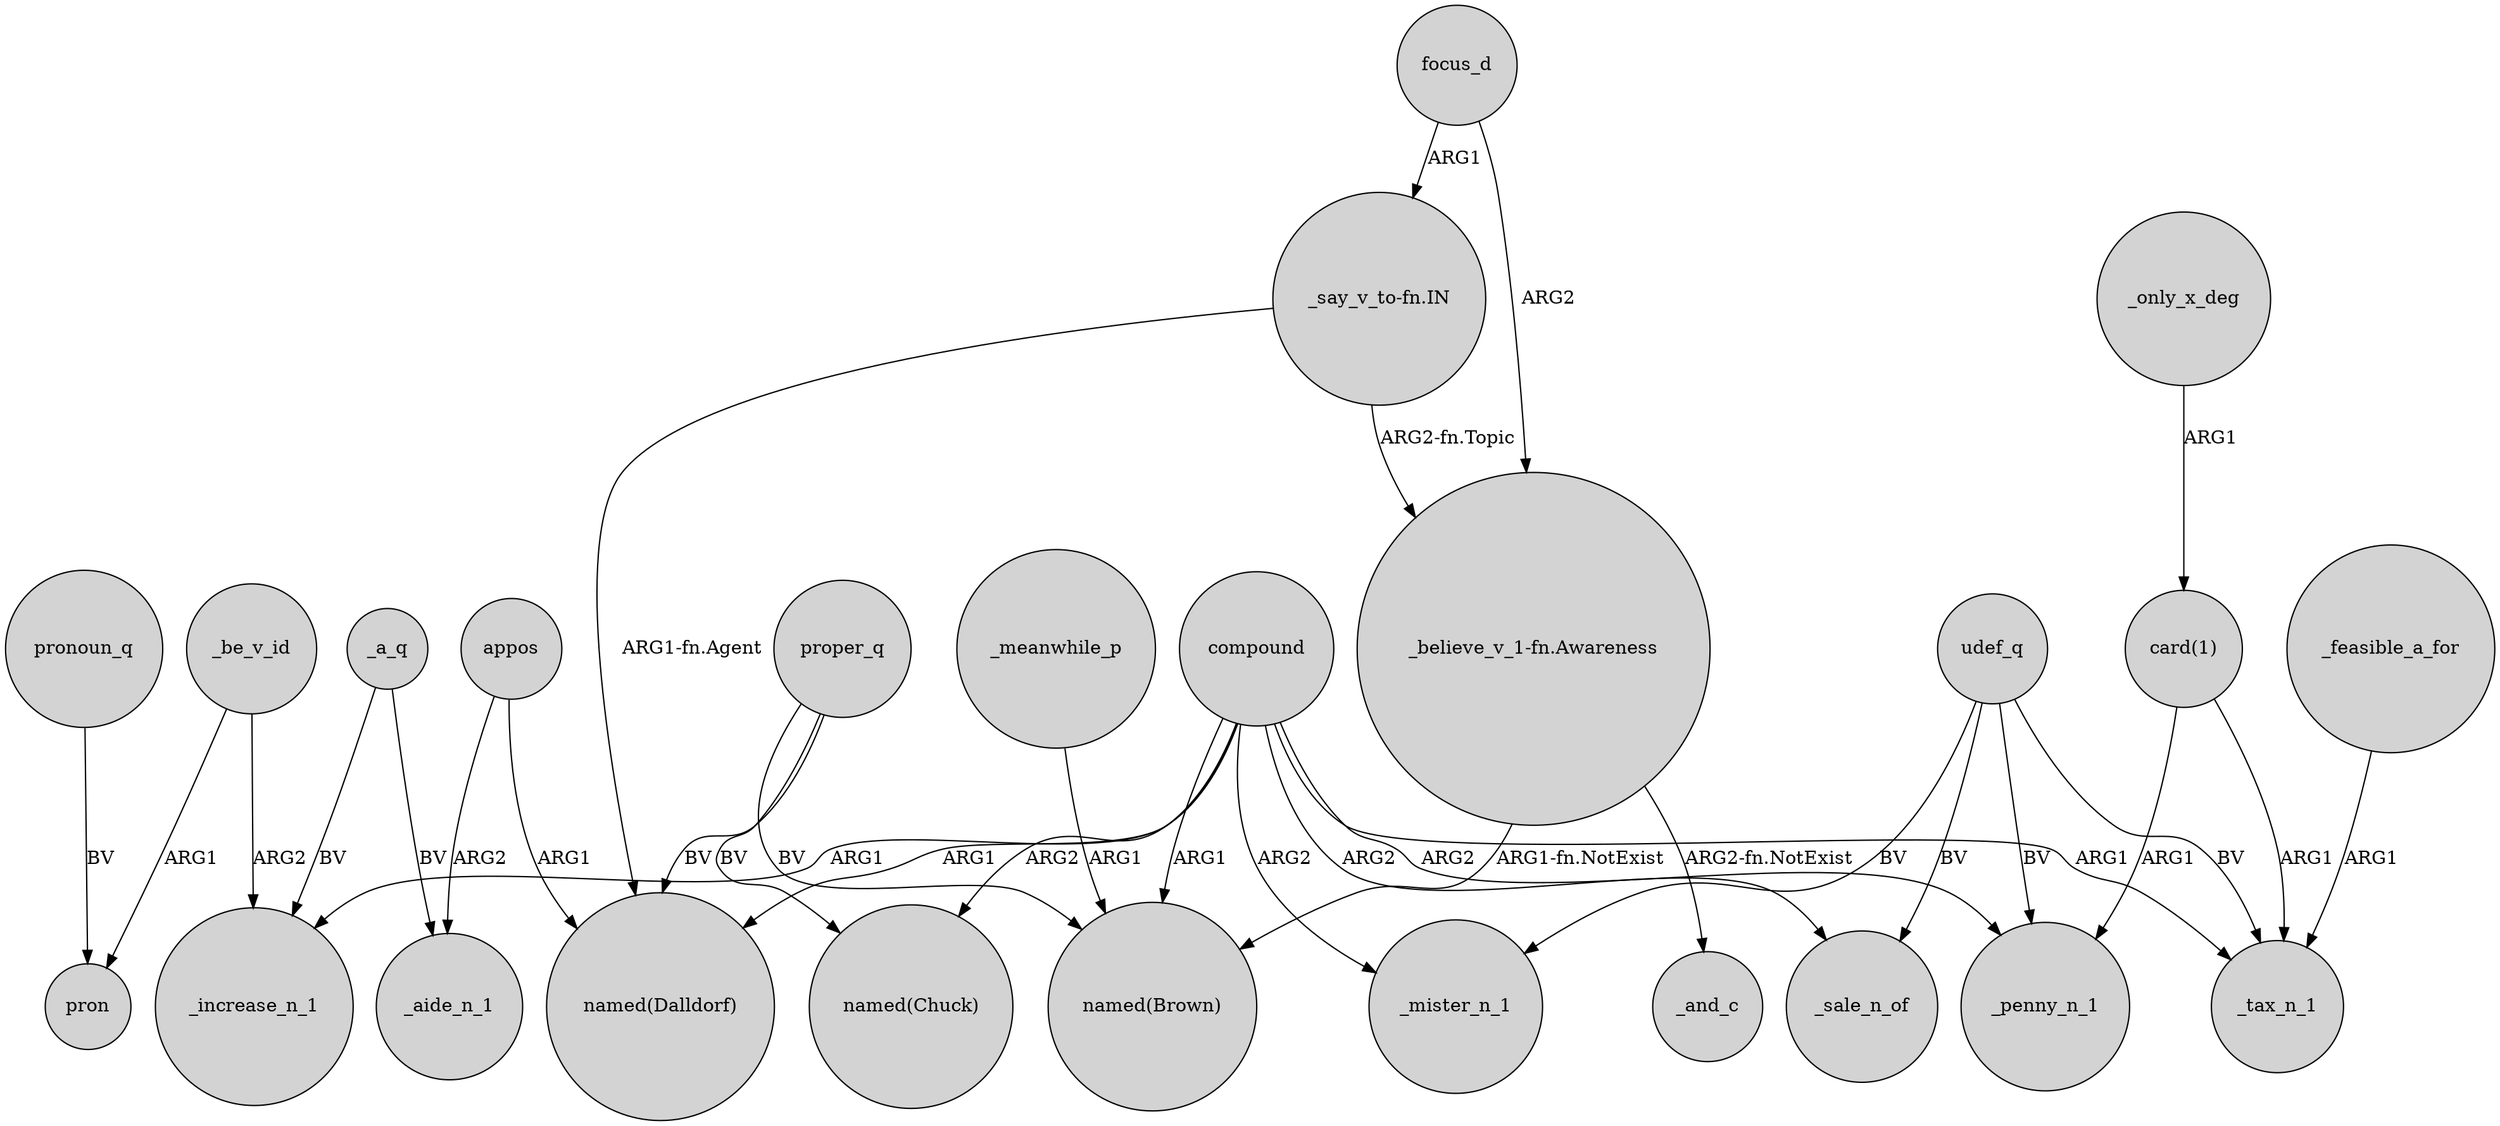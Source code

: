 digraph {
	node [shape=circle style=filled]
	_only_x_deg -> "card(1)" [label=ARG1]
	_a_q -> _increase_n_1 [label=BV]
	"_say_v_to-fn.IN" -> "named(Dalldorf)" [label="ARG1-fn.Agent"]
	compound -> "named(Dalldorf)" [label=ARG1]
	compound -> "named(Chuck)" [label=ARG2]
	compound -> _mister_n_1 [label=ARG2]
	udef_q -> _mister_n_1 [label=BV]
	compound -> _penny_n_1 [label=ARG2]
	_meanwhile_p -> "named(Brown)" [label=ARG1]
	appos -> _aide_n_1 [label=ARG2]
	proper_q -> "named(Brown)" [label=BV]
	_be_v_id -> _increase_n_1 [label=ARG2]
	_be_v_id -> pron [label=ARG1]
	compound -> _tax_n_1 [label=ARG1]
	"_believe_v_1-fn.Awareness" -> "named(Brown)" [label="ARG1-fn.NotExist"]
	"card(1)" -> _penny_n_1 [label=ARG1]
	_a_q -> _aide_n_1 [label=BV]
	pronoun_q -> pron [label=BV]
	udef_q -> _tax_n_1 [label=BV]
	compound -> _sale_n_of [label=ARG2]
	appos -> "named(Dalldorf)" [label=ARG1]
	"_say_v_to-fn.IN" -> "_believe_v_1-fn.Awareness" [label="ARG2-fn.Topic"]
	"_believe_v_1-fn.Awareness" -> _and_c [label="ARG2-fn.NotExist"]
	udef_q -> _sale_n_of [label=BV]
	focus_d -> "_believe_v_1-fn.Awareness" [label=ARG2]
	_feasible_a_for -> _tax_n_1 [label=ARG1]
	proper_q -> "named(Dalldorf)" [label=BV]
	udef_q -> _penny_n_1 [label=BV]
	compound -> _increase_n_1 [label=ARG1]
	"card(1)" -> _tax_n_1 [label=ARG1]
	proper_q -> "named(Chuck)" [label=BV]
	compound -> "named(Brown)" [label=ARG1]
	focus_d -> "_say_v_to-fn.IN" [label=ARG1]
}

